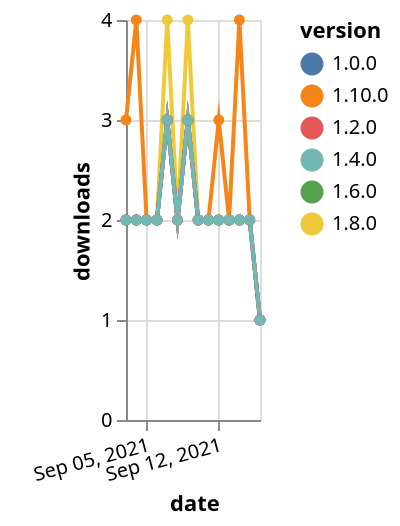 {"$schema": "https://vega.github.io/schema/vega-lite/v5.json", "description": "A simple bar chart with embedded data.", "data": {"values": [{"date": "2021-09-03", "total": 1024, "delta": 2, "version": "1.6.0"}, {"date": "2021-09-04", "total": 1026, "delta": 2, "version": "1.6.0"}, {"date": "2021-09-05", "total": 1028, "delta": 2, "version": "1.6.0"}, {"date": "2021-09-06", "total": 1030, "delta": 2, "version": "1.6.0"}, {"date": "2021-09-07", "total": 1033, "delta": 3, "version": "1.6.0"}, {"date": "2021-09-08", "total": 1035, "delta": 2, "version": "1.6.0"}, {"date": "2021-09-09", "total": 1038, "delta": 3, "version": "1.6.0"}, {"date": "2021-09-10", "total": 1040, "delta": 2, "version": "1.6.0"}, {"date": "2021-09-11", "total": 1042, "delta": 2, "version": "1.6.0"}, {"date": "2021-09-12", "total": 1044, "delta": 2, "version": "1.6.0"}, {"date": "2021-09-13", "total": 1046, "delta": 2, "version": "1.6.0"}, {"date": "2021-09-14", "total": 1048, "delta": 2, "version": "1.6.0"}, {"date": "2021-09-15", "total": 1050, "delta": 2, "version": "1.6.0"}, {"date": "2021-09-16", "total": 1051, "delta": 1, "version": "1.6.0"}, {"date": "2021-09-03", "total": 727, "delta": 2, "version": "1.8.0"}, {"date": "2021-09-04", "total": 729, "delta": 2, "version": "1.8.0"}, {"date": "2021-09-05", "total": 731, "delta": 2, "version": "1.8.0"}, {"date": "2021-09-06", "total": 733, "delta": 2, "version": "1.8.0"}, {"date": "2021-09-07", "total": 737, "delta": 4, "version": "1.8.0"}, {"date": "2021-09-08", "total": 739, "delta": 2, "version": "1.8.0"}, {"date": "2021-09-09", "total": 743, "delta": 4, "version": "1.8.0"}, {"date": "2021-09-10", "total": 745, "delta": 2, "version": "1.8.0"}, {"date": "2021-09-11", "total": 747, "delta": 2, "version": "1.8.0"}, {"date": "2021-09-12", "total": 749, "delta": 2, "version": "1.8.0"}, {"date": "2021-09-13", "total": 751, "delta": 2, "version": "1.8.0"}, {"date": "2021-09-14", "total": 753, "delta": 2, "version": "1.8.0"}, {"date": "2021-09-15", "total": 755, "delta": 2, "version": "1.8.0"}, {"date": "2021-09-16", "total": 756, "delta": 1, "version": "1.8.0"}, {"date": "2021-09-03", "total": 235, "delta": 3, "version": "1.10.0"}, {"date": "2021-09-04", "total": 239, "delta": 4, "version": "1.10.0"}, {"date": "2021-09-05", "total": 241, "delta": 2, "version": "1.10.0"}, {"date": "2021-09-06", "total": 243, "delta": 2, "version": "1.10.0"}, {"date": "2021-09-07", "total": 246, "delta": 3, "version": "1.10.0"}, {"date": "2021-09-08", "total": 248, "delta": 2, "version": "1.10.0"}, {"date": "2021-09-09", "total": 251, "delta": 3, "version": "1.10.0"}, {"date": "2021-09-10", "total": 253, "delta": 2, "version": "1.10.0"}, {"date": "2021-09-11", "total": 255, "delta": 2, "version": "1.10.0"}, {"date": "2021-09-12", "total": 258, "delta": 3, "version": "1.10.0"}, {"date": "2021-09-13", "total": 260, "delta": 2, "version": "1.10.0"}, {"date": "2021-09-14", "total": 264, "delta": 4, "version": "1.10.0"}, {"date": "2021-09-15", "total": 266, "delta": 2, "version": "1.10.0"}, {"date": "2021-09-16", "total": 267, "delta": 1, "version": "1.10.0"}, {"date": "2021-09-03", "total": 2046, "delta": 2, "version": "1.0.0"}, {"date": "2021-09-04", "total": 2048, "delta": 2, "version": "1.0.0"}, {"date": "2021-09-05", "total": 2050, "delta": 2, "version": "1.0.0"}, {"date": "2021-09-06", "total": 2052, "delta": 2, "version": "1.0.0"}, {"date": "2021-09-07", "total": 2055, "delta": 3, "version": "1.0.0"}, {"date": "2021-09-08", "total": 2057, "delta": 2, "version": "1.0.0"}, {"date": "2021-09-09", "total": 2060, "delta": 3, "version": "1.0.0"}, {"date": "2021-09-10", "total": 2062, "delta": 2, "version": "1.0.0"}, {"date": "2021-09-11", "total": 2064, "delta": 2, "version": "1.0.0"}, {"date": "2021-09-12", "total": 2066, "delta": 2, "version": "1.0.0"}, {"date": "2021-09-13", "total": 2068, "delta": 2, "version": "1.0.0"}, {"date": "2021-09-14", "total": 2070, "delta": 2, "version": "1.0.0"}, {"date": "2021-09-15", "total": 2072, "delta": 2, "version": "1.0.0"}, {"date": "2021-09-16", "total": 2073, "delta": 1, "version": "1.0.0"}, {"date": "2021-09-03", "total": 1629, "delta": 2, "version": "1.2.0"}, {"date": "2021-09-04", "total": 1631, "delta": 2, "version": "1.2.0"}, {"date": "2021-09-05", "total": 1633, "delta": 2, "version": "1.2.0"}, {"date": "2021-09-06", "total": 1635, "delta": 2, "version": "1.2.0"}, {"date": "2021-09-07", "total": 1638, "delta": 3, "version": "1.2.0"}, {"date": "2021-09-08", "total": 1640, "delta": 2, "version": "1.2.0"}, {"date": "2021-09-09", "total": 1643, "delta": 3, "version": "1.2.0"}, {"date": "2021-09-10", "total": 1645, "delta": 2, "version": "1.2.0"}, {"date": "2021-09-11", "total": 1647, "delta": 2, "version": "1.2.0"}, {"date": "2021-09-12", "total": 1649, "delta": 2, "version": "1.2.0"}, {"date": "2021-09-13", "total": 1651, "delta": 2, "version": "1.2.0"}, {"date": "2021-09-14", "total": 1653, "delta": 2, "version": "1.2.0"}, {"date": "2021-09-15", "total": 1655, "delta": 2, "version": "1.2.0"}, {"date": "2021-09-16", "total": 1656, "delta": 1, "version": "1.2.0"}, {"date": "2021-09-03", "total": 1470, "delta": 2, "version": "1.4.0"}, {"date": "2021-09-04", "total": 1472, "delta": 2, "version": "1.4.0"}, {"date": "2021-09-05", "total": 1474, "delta": 2, "version": "1.4.0"}, {"date": "2021-09-06", "total": 1476, "delta": 2, "version": "1.4.0"}, {"date": "2021-09-07", "total": 1479, "delta": 3, "version": "1.4.0"}, {"date": "2021-09-08", "total": 1481, "delta": 2, "version": "1.4.0"}, {"date": "2021-09-09", "total": 1484, "delta": 3, "version": "1.4.0"}, {"date": "2021-09-10", "total": 1486, "delta": 2, "version": "1.4.0"}, {"date": "2021-09-11", "total": 1488, "delta": 2, "version": "1.4.0"}, {"date": "2021-09-12", "total": 1490, "delta": 2, "version": "1.4.0"}, {"date": "2021-09-13", "total": 1492, "delta": 2, "version": "1.4.0"}, {"date": "2021-09-14", "total": 1494, "delta": 2, "version": "1.4.0"}, {"date": "2021-09-15", "total": 1496, "delta": 2, "version": "1.4.0"}, {"date": "2021-09-16", "total": 1497, "delta": 1, "version": "1.4.0"}]}, "width": "container", "mark": {"type": "line", "point": {"filled": true}}, "encoding": {"x": {"field": "date", "type": "temporal", "timeUnit": "yearmonthdate", "title": "date", "axis": {"labelAngle": -15}}, "y": {"field": "delta", "type": "quantitative", "title": "downloads"}, "color": {"field": "version", "type": "nominal"}, "tooltip": {"field": "delta"}}}